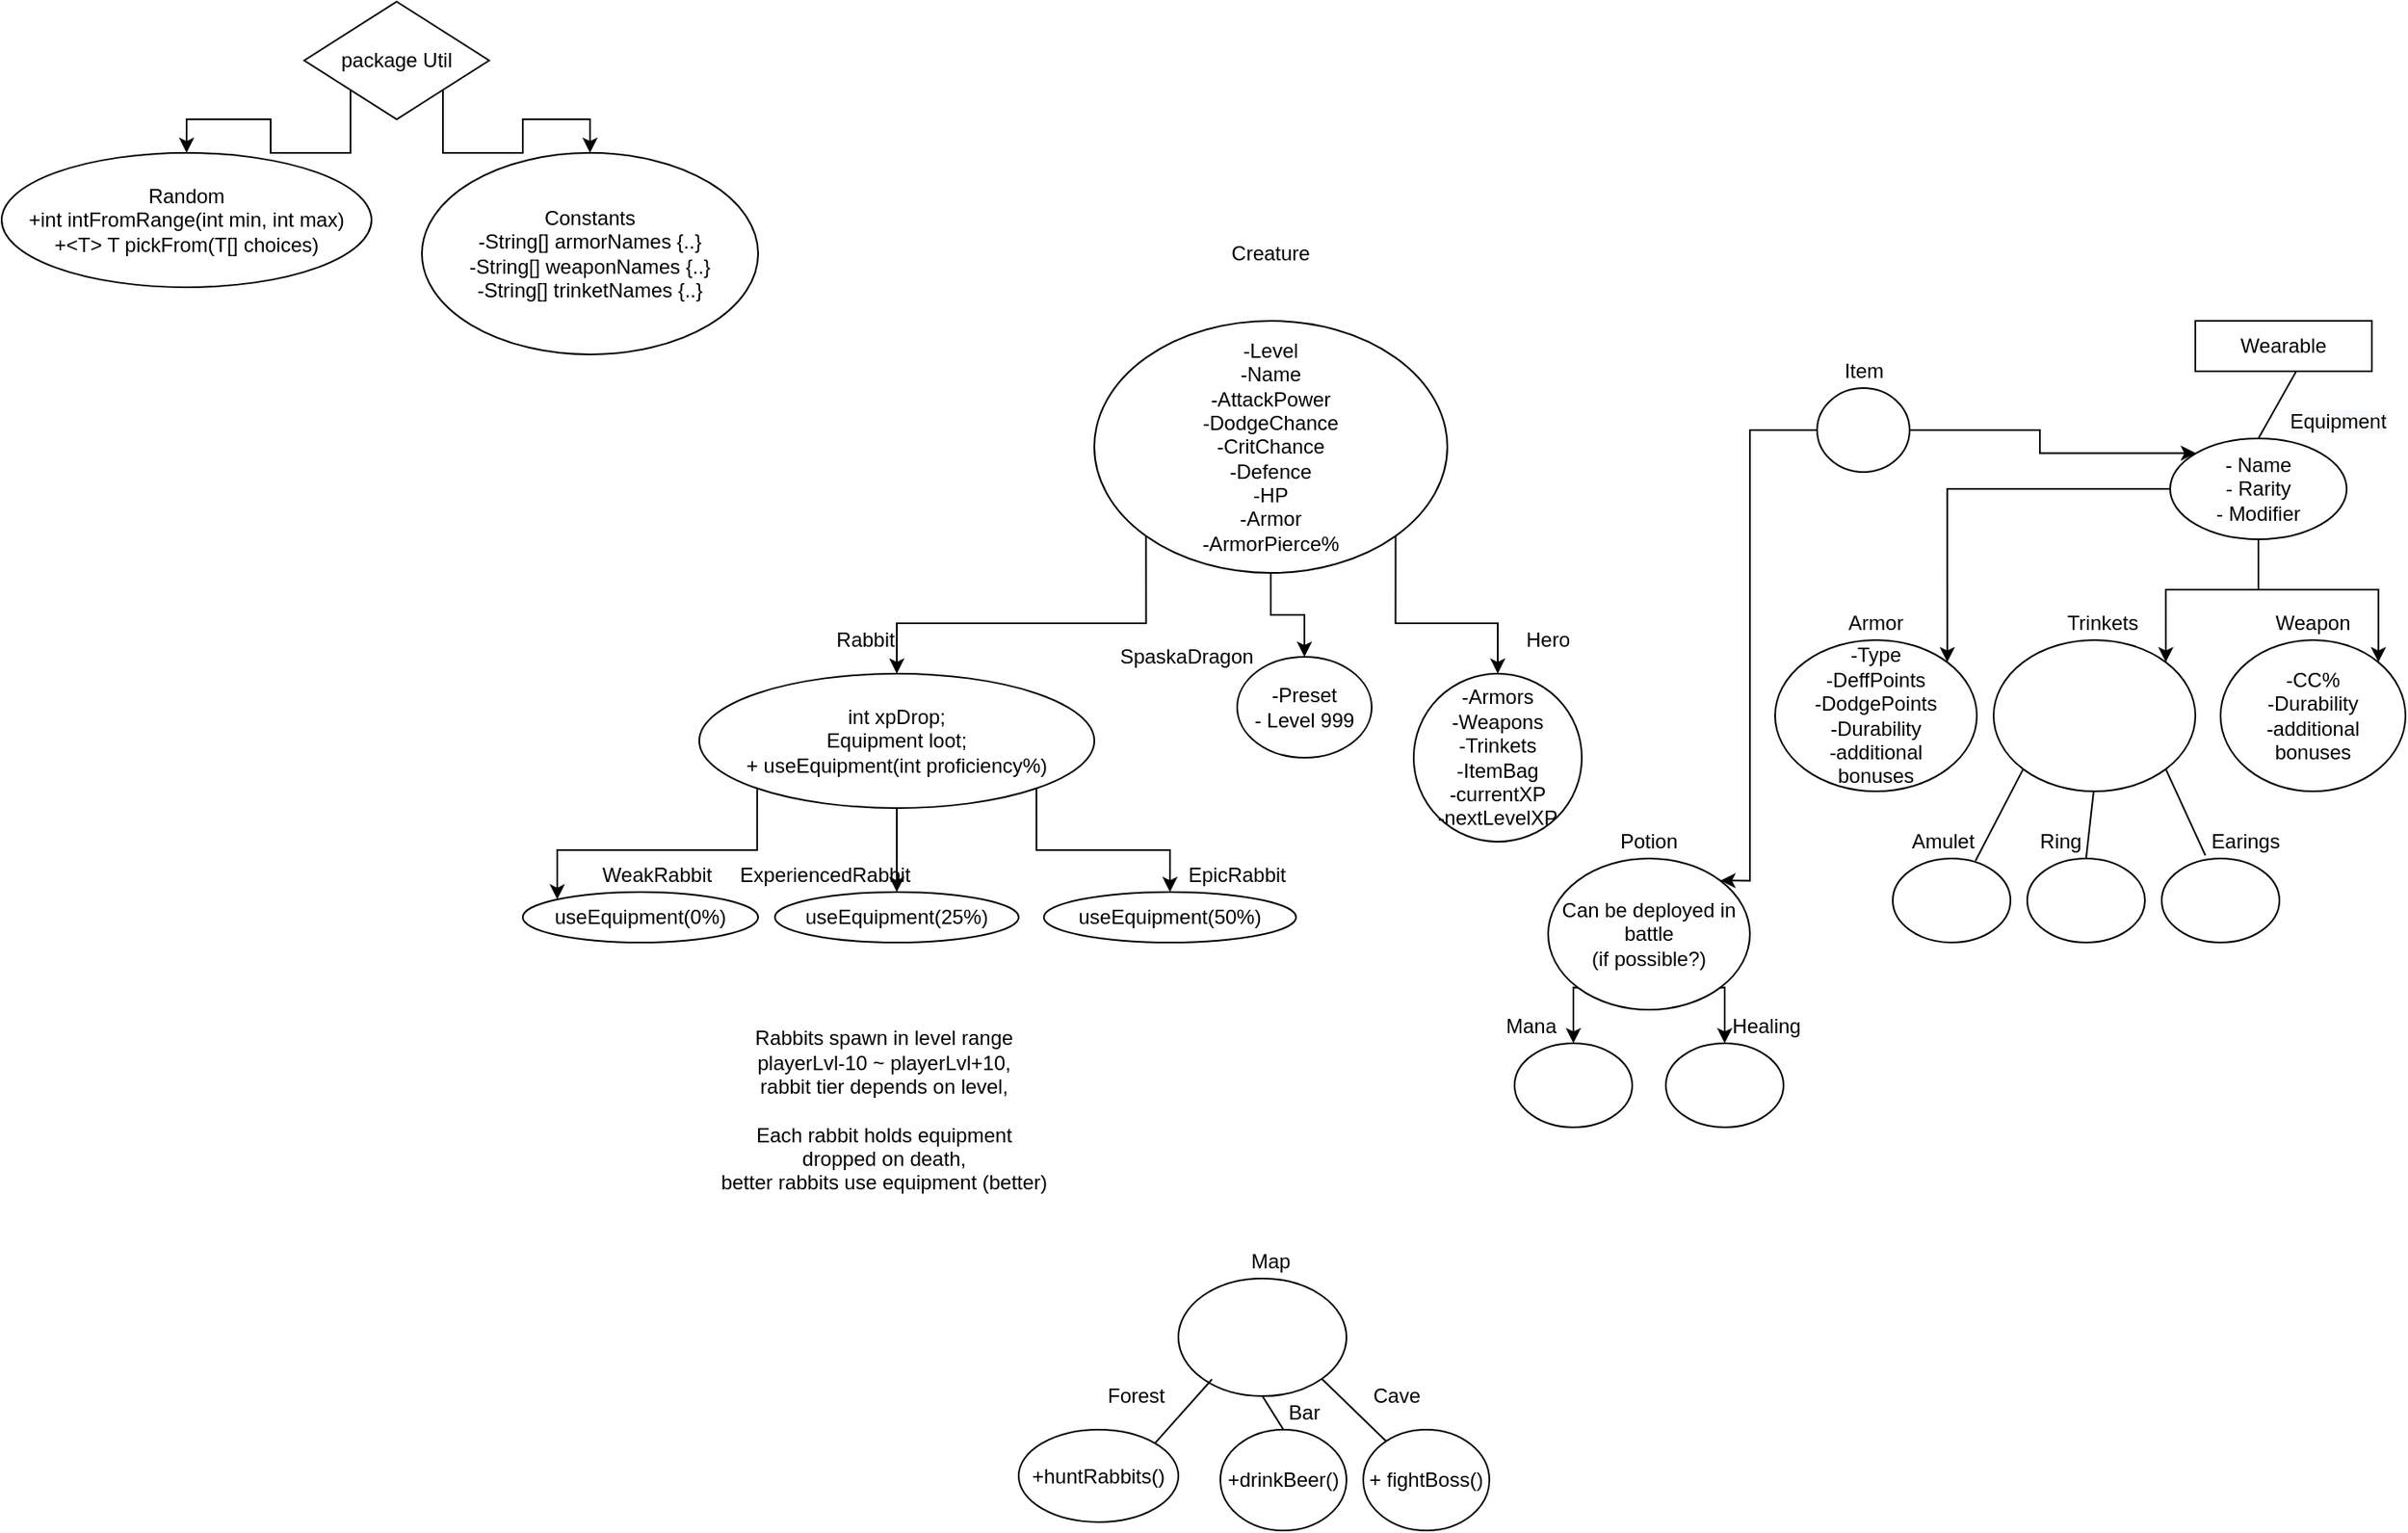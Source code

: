 <mxfile version="14.4.3" type="github"><diagram id="fv7IrmsuW0aD4x_QOSpZ" name="Page-1"><mxGraphModel dx="2272" dy="1866" grid="1" gridSize="10" guides="1" tooltips="1" connect="1" arrows="1" fold="1" page="1" pageScale="1" pageWidth="850" pageHeight="1100" math="0" shadow="0"><root><mxCell id="0"/><mxCell id="1" parent="0"/><mxCell id="8aRElEC_bRIapwfEj3z_-32" style="edgeStyle=orthogonalEdgeStyle;rounded=0;orthogonalLoop=1;jettySize=auto;html=1;exitX=0;exitY=1;exitDx=0;exitDy=0;" parent="1" source="P9mYB6ckKrJhVpk9WEPi-1" target="P9mYB6ckKrJhVpk9WEPi-7" edge="1"><mxGeometry relative="1" as="geometry"/></mxCell><mxCell id="8aRElEC_bRIapwfEj3z_-33" style="edgeStyle=orthogonalEdgeStyle;rounded=0;orthogonalLoop=1;jettySize=auto;html=1;exitX=0.5;exitY=1;exitDx=0;exitDy=0;entryX=0.5;entryY=0;entryDx=0;entryDy=0;" parent="1" source="P9mYB6ckKrJhVpk9WEPi-1" target="P9mYB6ckKrJhVpk9WEPi-10" edge="1"><mxGeometry relative="1" as="geometry"/></mxCell><mxCell id="8aRElEC_bRIapwfEj3z_-34" style="edgeStyle=orthogonalEdgeStyle;rounded=0;orthogonalLoop=1;jettySize=auto;html=1;exitX=1;exitY=1;exitDx=0;exitDy=0;" parent="1" source="P9mYB6ckKrJhVpk9WEPi-1" target="P9mYB6ckKrJhVpk9WEPi-14" edge="1"><mxGeometry relative="1" as="geometry"/></mxCell><mxCell id="P9mYB6ckKrJhVpk9WEPi-1" value="-Level&lt;br style=&quot;text-align: left&quot;&gt;&lt;span style=&quot;text-align: left&quot;&gt;-Name&lt;/span&gt;&lt;br style=&quot;text-align: left&quot;&gt;&lt;span style=&quot;text-align: left&quot;&gt;-AttackPower&lt;/span&gt;&lt;br style=&quot;text-align: left&quot;&gt;&lt;span style=&quot;text-align: left&quot;&gt;-DodgeChance&lt;/span&gt;&lt;br style=&quot;text-align: left&quot;&gt;&lt;span style=&quot;text-align: left&quot;&gt;-CritChance&lt;/span&gt;&lt;br style=&quot;text-align: left&quot;&gt;&lt;span style=&quot;text-align: left&quot;&gt;-Defence&lt;/span&gt;&lt;br style=&quot;text-align: left&quot;&gt;&lt;span style=&quot;text-align: left&quot;&gt;-HP&lt;/span&gt;&lt;br style=&quot;text-align: left&quot;&gt;&lt;span style=&quot;text-align: left&quot;&gt;-Armor&lt;/span&gt;&lt;br style=&quot;text-align: left&quot;&gt;&lt;span style=&quot;text-align: left&quot;&gt;-ArmorPierce%&lt;br&gt;&lt;/span&gt;" style="ellipse;whiteSpace=wrap;html=1;" parent="1" vertex="1"><mxGeometry x="70" width="210" height="150" as="geometry"/></mxCell><mxCell id="P9mYB6ckKrJhVpk9WEPi-2" value="Creature" style="text;html=1;strokeColor=none;fillColor=none;align=center;verticalAlign=middle;whiteSpace=wrap;rounded=0;" parent="1" vertex="1"><mxGeometry x="155" y="-50" width="40" height="20" as="geometry"/></mxCell><mxCell id="8aRElEC_bRIapwfEj3z_-25" style="edgeStyle=orthogonalEdgeStyle;rounded=0;orthogonalLoop=1;jettySize=auto;html=1;exitX=0;exitY=1;exitDx=0;exitDy=0;entryX=0;entryY=0;entryDx=0;entryDy=0;" parent="1" source="P9mYB6ckKrJhVpk9WEPi-7" target="P9mYB6ckKrJhVpk9WEPi-32" edge="1"><mxGeometry relative="1" as="geometry"><Array as="points"><mxPoint x="-131" y="315"/><mxPoint x="-249" y="315"/></Array></mxGeometry></mxCell><mxCell id="8aRElEC_bRIapwfEj3z_-26" style="edgeStyle=orthogonalEdgeStyle;rounded=0;orthogonalLoop=1;jettySize=auto;html=1;exitX=0.5;exitY=1;exitDx=0;exitDy=0;" parent="1" source="P9mYB6ckKrJhVpk9WEPi-7" target="P9mYB6ckKrJhVpk9WEPi-36" edge="1"><mxGeometry relative="1" as="geometry"/></mxCell><mxCell id="8aRElEC_bRIapwfEj3z_-27" style="edgeStyle=orthogonalEdgeStyle;rounded=0;orthogonalLoop=1;jettySize=auto;html=1;exitX=1;exitY=1;exitDx=0;exitDy=0;entryX=0.5;entryY=0;entryDx=0;entryDy=0;" parent="1" source="P9mYB6ckKrJhVpk9WEPi-7" target="P9mYB6ckKrJhVpk9WEPi-37" edge="1"><mxGeometry relative="1" as="geometry"/></mxCell><mxCell id="P9mYB6ckKrJhVpk9WEPi-7" value="int xpDrop;&lt;br&gt;Equipment loot;&lt;br&gt;+ useEquipment(int proficiency%)" style="ellipse;whiteSpace=wrap;html=1;" parent="1" vertex="1"><mxGeometry x="-165" y="210" width="235" height="80" as="geometry"/></mxCell><mxCell id="P9mYB6ckKrJhVpk9WEPi-8" value="Rabbit" style="text;html=1;strokeColor=none;fillColor=none;align=center;verticalAlign=middle;whiteSpace=wrap;rounded=0;" parent="1" vertex="1"><mxGeometry x="-86.25" y="180" width="40" height="20" as="geometry"/></mxCell><mxCell id="P9mYB6ckKrJhVpk9WEPi-10" value="&lt;span&gt;-Preset&lt;/span&gt;&lt;br&gt;&lt;span&gt;- Level 999&lt;/span&gt;" style="ellipse;whiteSpace=wrap;html=1;" parent="1" vertex="1"><mxGeometry x="155" y="200" width="80" height="60" as="geometry"/></mxCell><mxCell id="P9mYB6ckKrJhVpk9WEPi-12" value="SpaskaDragon" style="text;html=1;strokeColor=none;fillColor=none;align=center;verticalAlign=middle;whiteSpace=wrap;rounded=0;" parent="1" vertex="1"><mxGeometry x="105" y="190" width="40" height="20" as="geometry"/></mxCell><mxCell id="P9mYB6ckKrJhVpk9WEPi-14" value="&lt;span&gt;-Armors&lt;/span&gt;&lt;br&gt;&lt;span&gt;-Weapons&lt;/span&gt;&lt;br&gt;&lt;span&gt;-Trinkets&lt;/span&gt;&lt;br&gt;&lt;span&gt;-ItemBag&lt;br&gt;-currentXP&lt;br&gt;-nextLevelXP&lt;br&gt;&lt;/span&gt;" style="ellipse;whiteSpace=wrap;html=1;" parent="1" vertex="1"><mxGeometry x="260" y="210" width="100" height="100" as="geometry"/></mxCell><mxCell id="P9mYB6ckKrJhVpk9WEPi-17" value="Hero" style="text;html=1;strokeColor=none;fillColor=none;align=center;verticalAlign=middle;whiteSpace=wrap;rounded=0;" parent="1" vertex="1"><mxGeometry x="320" y="180" width="40" height="20" as="geometry"/></mxCell><mxCell id="P9mYB6ckKrJhVpk9WEPi-19" style="edgeStyle=orthogonalEdgeStyle;rounded=0;orthogonalLoop=1;jettySize=auto;html=1;exitX=0.5;exitY=1;exitDx=0;exitDy=0;" parent="1" source="P9mYB6ckKrJhVpk9WEPi-17" target="P9mYB6ckKrJhVpk9WEPi-17" edge="1"><mxGeometry relative="1" as="geometry"/></mxCell><mxCell id="P9mYB6ckKrJhVpk9WEPi-20" value="-Type&lt;br&gt;-DeffPoints&lt;br&gt;-DodgePoints&lt;br&gt;-Durability&lt;br&gt;-additional&lt;br&gt;bonuses" style="ellipse;whiteSpace=wrap;html=1;" parent="1" vertex="1"><mxGeometry x="475" y="190" width="120" height="90" as="geometry"/></mxCell><mxCell id="P9mYB6ckKrJhVpk9WEPi-21" value="Armor" style="text;html=1;strokeColor=none;fillColor=none;align=center;verticalAlign=middle;whiteSpace=wrap;rounded=0;" parent="1" vertex="1"><mxGeometry x="515" y="170" width="40" height="20" as="geometry"/></mxCell><mxCell id="P9mYB6ckKrJhVpk9WEPi-25" style="edgeStyle=orthogonalEdgeStyle;rounded=0;orthogonalLoop=1;jettySize=auto;html=1;exitX=0.5;exitY=1;exitDx=0;exitDy=0;" parent="1" edge="1"><mxGeometry relative="1" as="geometry"><mxPoint x="310" y="280.0" as="sourcePoint"/><mxPoint x="310" y="280.0" as="targetPoint"/></mxGeometry></mxCell><mxCell id="P9mYB6ckKrJhVpk9WEPi-32" value="useEquipment(0%)" style="ellipse;whiteSpace=wrap;html=1;" parent="1" vertex="1"><mxGeometry x="-270" y="340" width="140" height="30" as="geometry"/></mxCell><mxCell id="P9mYB6ckKrJhVpk9WEPi-33" value="WeakRabbit" style="text;html=1;strokeColor=none;fillColor=none;align=center;verticalAlign=middle;whiteSpace=wrap;rounded=0;" parent="1" vertex="1"><mxGeometry x="-230" y="320" width="80" height="20" as="geometry"/></mxCell><mxCell id="P9mYB6ckKrJhVpk9WEPi-36" value="useEquipment(25%)" style="ellipse;whiteSpace=wrap;html=1;" parent="1" vertex="1"><mxGeometry x="-120" y="340" width="145" height="30" as="geometry"/></mxCell><mxCell id="P9mYB6ckKrJhVpk9WEPi-37" value="useEquipment(50%)" style="ellipse;whiteSpace=wrap;html=1;" parent="1" vertex="1"><mxGeometry x="40" y="340" width="150" height="30" as="geometry"/></mxCell><mxCell id="P9mYB6ckKrJhVpk9WEPi-38" value="ExperiencedRabbit" style="text;html=1;strokeColor=none;fillColor=none;align=center;verticalAlign=middle;whiteSpace=wrap;rounded=0;" parent="1" vertex="1"><mxGeometry x="-130" y="320" width="80" height="20" as="geometry"/></mxCell><mxCell id="P9mYB6ckKrJhVpk9WEPi-41" value="EpicRabbit" style="text;html=1;strokeColor=none;fillColor=none;align=center;verticalAlign=middle;whiteSpace=wrap;rounded=0;" parent="1" vertex="1"><mxGeometry x="105" y="320" width="100" height="20" as="geometry"/></mxCell><mxCell id="P9mYB6ckKrJhVpk9WEPi-44" value="-CC%&lt;br&gt;-Durability&lt;br&gt;-additional&lt;br&gt;bonuses" style="ellipse;whiteSpace=wrap;html=1;" parent="1" vertex="1"><mxGeometry x="740" y="190" width="110" height="90" as="geometry"/></mxCell><mxCell id="P9mYB6ckKrJhVpk9WEPi-45" value="Weapon" style="text;html=1;strokeColor=none;fillColor=none;align=center;verticalAlign=middle;whiteSpace=wrap;rounded=0;" parent="1" vertex="1"><mxGeometry x="775" y="170" width="40" height="20" as="geometry"/></mxCell><mxCell id="P9mYB6ckKrJhVpk9WEPi-46" value="Wearable" style="rounded=0;whiteSpace=wrap;html=1;" parent="1" vertex="1"><mxGeometry x="725" width="105" height="30" as="geometry"/></mxCell><mxCell id="P9mYB6ckKrJhVpk9WEPi-51" value="" style="ellipse;whiteSpace=wrap;html=1;" parent="1" vertex="1"><mxGeometry x="605" y="190" width="120" height="90" as="geometry"/></mxCell><mxCell id="P9mYB6ckKrJhVpk9WEPi-53" value="" style="endArrow=none;html=1;entryX=0;entryY=1;entryDx=0;entryDy=0;exitX=0.703;exitY=0.028;exitDx=0;exitDy=0;exitPerimeter=0;" parent="1" source="P9mYB6ckKrJhVpk9WEPi-54" target="P9mYB6ckKrJhVpk9WEPi-51" edge="1"><mxGeometry width="50" height="50" relative="1" as="geometry"><mxPoint x="525" y="310" as="sourcePoint"/><mxPoint x="545" y="280" as="targetPoint"/></mxGeometry></mxCell><mxCell id="P9mYB6ckKrJhVpk9WEPi-54" value="" style="ellipse;whiteSpace=wrap;html=1;" parent="1" vertex="1"><mxGeometry x="545" y="320" width="70" height="50" as="geometry"/></mxCell><mxCell id="P9mYB6ckKrJhVpk9WEPi-55" value="Amulet" style="text;html=1;strokeColor=none;fillColor=none;align=center;verticalAlign=middle;whiteSpace=wrap;rounded=0;" parent="1" vertex="1"><mxGeometry x="555" y="300" width="40" height="20" as="geometry"/></mxCell><mxCell id="P9mYB6ckKrJhVpk9WEPi-56" value="Ring" style="text;html=1;strokeColor=none;fillColor=none;align=center;verticalAlign=middle;whiteSpace=wrap;rounded=0;" parent="1" vertex="1"><mxGeometry x="625" y="300" width="40" height="20" as="geometry"/></mxCell><mxCell id="P9mYB6ckKrJhVpk9WEPi-57" value="" style="endArrow=none;html=1;exitX=0.5;exitY=0;exitDx=0;exitDy=0;" parent="1" source="P9mYB6ckKrJhVpk9WEPi-59" edge="1"><mxGeometry width="50" height="50" relative="1" as="geometry"><mxPoint x="664.5" y="310" as="sourcePoint"/><mxPoint x="664.5" y="280" as="targetPoint"/></mxGeometry></mxCell><mxCell id="P9mYB6ckKrJhVpk9WEPi-59" value="" style="ellipse;whiteSpace=wrap;html=1;" parent="1" vertex="1"><mxGeometry x="625" y="320" width="70" height="50" as="geometry"/></mxCell><mxCell id="P9mYB6ckKrJhVpk9WEPi-60" value="Earings" style="text;html=1;strokeColor=none;fillColor=none;align=center;verticalAlign=middle;whiteSpace=wrap;rounded=0;" parent="1" vertex="1"><mxGeometry x="735" y="300" width="40" height="20" as="geometry"/></mxCell><mxCell id="P9mYB6ckKrJhVpk9WEPi-61" value="" style="endArrow=none;html=1;entryX=1;entryY=1;entryDx=0;entryDy=0;exitX=0.371;exitY=-0.036;exitDx=0;exitDy=0;exitPerimeter=0;" parent="1" source="P9mYB6ckKrJhVpk9WEPi-62" target="P9mYB6ckKrJhVpk9WEPi-51" edge="1"><mxGeometry width="50" height="50" relative="1" as="geometry"><mxPoint x="665" y="310" as="sourcePoint"/><mxPoint x="635" y="270" as="targetPoint"/></mxGeometry></mxCell><mxCell id="P9mYB6ckKrJhVpk9WEPi-62" value="" style="ellipse;whiteSpace=wrap;html=1;" parent="1" vertex="1"><mxGeometry x="705" y="320" width="70" height="50" as="geometry"/></mxCell><mxCell id="P9mYB6ckKrJhVpk9WEPi-64" value="" style="ellipse;whiteSpace=wrap;html=1;" parent="1" vertex="1"><mxGeometry x="120" y="570" width="100" height="70" as="geometry"/></mxCell><mxCell id="P9mYB6ckKrJhVpk9WEPi-65" value="" style="endArrow=none;html=1;entryX=0.2;entryY=0.857;entryDx=0;entryDy=0;entryPerimeter=0;exitX=1;exitY=0;exitDx=0;exitDy=0;" parent="1" source="P9mYB6ckKrJhVpk9WEPi-75" target="P9mYB6ckKrJhVpk9WEPi-64" edge="1"><mxGeometry width="50" height="50" relative="1" as="geometry"><mxPoint x="60" y="600" as="sourcePoint"/><mxPoint x="90" y="570" as="targetPoint"/></mxGeometry></mxCell><mxCell id="P9mYB6ckKrJhVpk9WEPi-66" value="" style="endArrow=none;html=1;exitX=0.5;exitY=0;exitDx=0;exitDy=0;entryX=0.5;entryY=1;entryDx=0;entryDy=0;" parent="1" source="P9mYB6ckKrJhVpk9WEPi-73" target="P9mYB6ckKrJhVpk9WEPi-64" edge="1"><mxGeometry width="50" height="50" relative="1" as="geometry"><mxPoint x="155" y="720" as="sourcePoint"/><mxPoint x="155" y="660" as="targetPoint"/></mxGeometry></mxCell><mxCell id="P9mYB6ckKrJhVpk9WEPi-67" value="" style="endArrow=none;html=1;entryX=1;entryY=1;entryDx=0;entryDy=0;" parent="1" source="P9mYB6ckKrJhVpk9WEPi-74" target="P9mYB6ckKrJhVpk9WEPi-64" edge="1"><mxGeometry width="50" height="50" relative="1" as="geometry"><mxPoint x="210" y="700" as="sourcePoint"/><mxPoint x="185" y="680" as="targetPoint"/></mxGeometry></mxCell><mxCell id="P9mYB6ckKrJhVpk9WEPi-68" value="Forest" style="text;html=1;strokeColor=none;fillColor=none;align=center;verticalAlign=middle;whiteSpace=wrap;rounded=0;" parent="1" vertex="1"><mxGeometry x="75" y="630" width="40" height="20" as="geometry"/></mxCell><mxCell id="P9mYB6ckKrJhVpk9WEPi-70" value="Bar" style="text;html=1;strokeColor=none;fillColor=none;align=center;verticalAlign=middle;whiteSpace=wrap;rounded=0;" parent="1" vertex="1"><mxGeometry x="175" y="640" width="40" height="20" as="geometry"/></mxCell><mxCell id="P9mYB6ckKrJhVpk9WEPi-71" value="Cave" style="text;html=1;strokeColor=none;fillColor=none;align=center;verticalAlign=middle;whiteSpace=wrap;rounded=0;" parent="1" vertex="1"><mxGeometry x="230" y="630" width="40" height="20" as="geometry"/></mxCell><mxCell id="P9mYB6ckKrJhVpk9WEPi-73" value="+drinkBeer()" style="ellipse;whiteSpace=wrap;html=1;" parent="1" vertex="1"><mxGeometry x="145" y="660" width="75" height="60" as="geometry"/></mxCell><mxCell id="P9mYB6ckKrJhVpk9WEPi-74" value="+ fightBoss()" style="ellipse;whiteSpace=wrap;html=1;" parent="1" vertex="1"><mxGeometry x="230" y="660" width="75" height="60" as="geometry"/></mxCell><mxCell id="P9mYB6ckKrJhVpk9WEPi-75" value="+huntRabbits()" style="ellipse;whiteSpace=wrap;html=1;" parent="1" vertex="1"><mxGeometry x="25" y="660" width="95" height="55" as="geometry"/></mxCell><mxCell id="P9mYB6ckKrJhVpk9WEPi-88" style="edgeStyle=orthogonalEdgeStyle;rounded=0;orthogonalLoop=1;jettySize=auto;html=1;exitX=0;exitY=0.5;exitDx=0;exitDy=0;entryX=1;entryY=0;entryDx=0;entryDy=0;" parent="1" source="P9mYB6ckKrJhVpk9WEPi-80" target="P9mYB6ckKrJhVpk9WEPi-87" edge="1"><mxGeometry relative="1" as="geometry"><Array as="points"><mxPoint x="460" y="65"/><mxPoint x="460" y="333"/></Array></mxGeometry></mxCell><mxCell id="8aRElEC_bRIapwfEj3z_-14" style="edgeStyle=orthogonalEdgeStyle;rounded=0;orthogonalLoop=1;jettySize=auto;html=1;entryX=0;entryY=0;entryDx=0;entryDy=0;" parent="1" source="P9mYB6ckKrJhVpk9WEPi-80" target="8aRElEC_bRIapwfEj3z_-6" edge="1"><mxGeometry relative="1" as="geometry"/></mxCell><mxCell id="P9mYB6ckKrJhVpk9WEPi-80" value="" style="ellipse;whiteSpace=wrap;html=1;" parent="1" vertex="1"><mxGeometry x="500" y="40" width="55" height="50" as="geometry"/></mxCell><mxCell id="P9mYB6ckKrJhVpk9WEPi-81" value="Item" style="text;html=1;strokeColor=none;fillColor=none;align=center;verticalAlign=middle;whiteSpace=wrap;rounded=0;" parent="1" vertex="1"><mxGeometry x="507.5" y="20" width="40" height="20" as="geometry"/></mxCell><mxCell id="P9mYB6ckKrJhVpk9WEPi-95" style="edgeStyle=orthogonalEdgeStyle;rounded=0;orthogonalLoop=1;jettySize=auto;html=1;exitX=0;exitY=1;exitDx=0;exitDy=0;entryX=0.5;entryY=0;entryDx=0;entryDy=0;" parent="1" source="P9mYB6ckKrJhVpk9WEPi-87" target="P9mYB6ckKrJhVpk9WEPi-91" edge="1"><mxGeometry relative="1" as="geometry"/></mxCell><mxCell id="P9mYB6ckKrJhVpk9WEPi-96" style="edgeStyle=orthogonalEdgeStyle;rounded=0;orthogonalLoop=1;jettySize=auto;html=1;exitX=1;exitY=1;exitDx=0;exitDy=0;entryX=0.5;entryY=0;entryDx=0;entryDy=0;" parent="1" source="P9mYB6ckKrJhVpk9WEPi-87" target="P9mYB6ckKrJhVpk9WEPi-90" edge="1"><mxGeometry relative="1" as="geometry"/></mxCell><mxCell id="P9mYB6ckKrJhVpk9WEPi-87" value="&lt;span&gt;Can be deployed in battle&lt;/span&gt;&lt;br&gt;&lt;span&gt;(if possible?)&lt;/span&gt;" style="ellipse;whiteSpace=wrap;html=1;" parent="1" vertex="1"><mxGeometry x="340" y="320" width="120" height="90" as="geometry"/></mxCell><mxCell id="P9mYB6ckKrJhVpk9WEPi-89" value="Potion" style="text;html=1;strokeColor=none;fillColor=none;align=center;verticalAlign=middle;whiteSpace=wrap;rounded=0;" parent="1" vertex="1"><mxGeometry x="380" y="300" width="40" height="20" as="geometry"/></mxCell><mxCell id="P9mYB6ckKrJhVpk9WEPi-90" value="" style="ellipse;whiteSpace=wrap;html=1;" parent="1" vertex="1"><mxGeometry x="410" y="430" width="70" height="50" as="geometry"/></mxCell><mxCell id="P9mYB6ckKrJhVpk9WEPi-91" value="" style="ellipse;whiteSpace=wrap;html=1;" parent="1" vertex="1"><mxGeometry x="320" y="430" width="70" height="50" as="geometry"/></mxCell><mxCell id="P9mYB6ckKrJhVpk9WEPi-52" value="Trinkets" style="text;html=1;strokeColor=none;fillColor=none;align=center;verticalAlign=middle;whiteSpace=wrap;rounded=0;" parent="1" vertex="1"><mxGeometry x="650" y="170" width="40" height="20" as="geometry"/></mxCell><mxCell id="P9mYB6ckKrJhVpk9WEPi-97" value="Healing" style="text;html=1;strokeColor=none;fillColor=none;align=center;verticalAlign=middle;whiteSpace=wrap;rounded=0;" parent="1" vertex="1"><mxGeometry x="450" y="410" width="40" height="20" as="geometry"/></mxCell><mxCell id="P9mYB6ckKrJhVpk9WEPi-98" value="Mana" style="text;html=1;strokeColor=none;fillColor=none;align=center;verticalAlign=middle;whiteSpace=wrap;rounded=0;" parent="1" vertex="1"><mxGeometry x="310" y="410" width="40" height="20" as="geometry"/></mxCell><mxCell id="P9mYB6ckKrJhVpk9WEPi-105" value="Map" style="text;html=1;strokeColor=none;fillColor=none;align=center;verticalAlign=middle;whiteSpace=wrap;rounded=0;" parent="1" vertex="1"><mxGeometry x="155" y="550" width="40" height="20" as="geometry"/></mxCell><mxCell id="8aRElEC_bRIapwfEj3z_-10" value="" style="edgeStyle=orthogonalEdgeStyle;rounded=0;orthogonalLoop=1;jettySize=auto;html=1;entryX=1;entryY=0;entryDx=0;entryDy=0;" parent="1" source="8aRElEC_bRIapwfEj3z_-6" target="P9mYB6ckKrJhVpk9WEPi-20" edge="1"><mxGeometry relative="1" as="geometry"/></mxCell><mxCell id="8aRElEC_bRIapwfEj3z_-11" value="" style="edgeStyle=orthogonalEdgeStyle;rounded=0;orthogonalLoop=1;jettySize=auto;html=1;entryX=1;entryY=0;entryDx=0;entryDy=0;" parent="1" source="8aRElEC_bRIapwfEj3z_-6" target="P9mYB6ckKrJhVpk9WEPi-44" edge="1"><mxGeometry relative="1" as="geometry"/></mxCell><mxCell id="8aRElEC_bRIapwfEj3z_-12" style="edgeStyle=orthogonalEdgeStyle;rounded=0;orthogonalLoop=1;jettySize=auto;html=1;entryX=1;entryY=0;entryDx=0;entryDy=0;" parent="1" source="8aRElEC_bRIapwfEj3z_-6" target="P9mYB6ckKrJhVpk9WEPi-51" edge="1"><mxGeometry relative="1" as="geometry"/></mxCell><mxCell id="8aRElEC_bRIapwfEj3z_-6" value="- Name&lt;br&gt;- Rarity&lt;br&gt;- Modifier" style="ellipse;whiteSpace=wrap;html=1;" parent="1" vertex="1"><mxGeometry x="710" y="70" width="105" height="60" as="geometry"/></mxCell><mxCell id="8aRElEC_bRIapwfEj3z_-7" value="&#10;&#10;&lt;span style=&quot;color: rgb(0, 0, 0); font-family: helvetica; font-size: 12px; font-style: normal; font-weight: 400; letter-spacing: normal; text-align: center; text-indent: 0px; text-transform: none; word-spacing: 0px; background-color: rgb(248, 249, 250); display: inline; float: none;&quot;&gt;Equipment&lt;/span&gt;&#10;&#10;" style="text;html=1;strokeColor=none;fillColor=none;align=center;verticalAlign=middle;whiteSpace=wrap;rounded=0;" parent="1" vertex="1"><mxGeometry x="790" y="50" width="40" height="20" as="geometry"/></mxCell><mxCell id="8aRElEC_bRIapwfEj3z_-8" value="" style="endArrow=none;html=1;exitX=0.5;exitY=0;exitDx=0;exitDy=0;" parent="1" source="8aRElEC_bRIapwfEj3z_-6" edge="1"><mxGeometry width="50" height="50" relative="1" as="geometry"><mxPoint x="735" y="80" as="sourcePoint"/><mxPoint x="785" y="30" as="targetPoint"/></mxGeometry></mxCell><mxCell id="8aRElEC_bRIapwfEj3z_-22" value="Rabbits spawn in level range playerLvl-10 ~ playerLvl+10,&lt;br&gt;rabbit tier depends on level,&lt;br&gt;&lt;br&gt;Each rabbit holds equipment&lt;br&gt;dropped on death,&lt;br&gt;better rabbits use equipment (better)" style="text;html=1;strokeColor=none;fillColor=none;align=center;verticalAlign=middle;whiteSpace=wrap;rounded=0;" parent="1" vertex="1"><mxGeometry x="-160" y="420" width="210" height="100" as="geometry"/></mxCell><mxCell id="8aRElEC_bRIapwfEj3z_-42" style="edgeStyle=orthogonalEdgeStyle;rounded=0;orthogonalLoop=1;jettySize=auto;html=1;exitX=0;exitY=1;exitDx=0;exitDy=0;" parent="1" source="8aRElEC_bRIapwfEj3z_-39" target="8aRElEC_bRIapwfEj3z_-40" edge="1"><mxGeometry relative="1" as="geometry"/></mxCell><mxCell id="8aRElEC_bRIapwfEj3z_-43" style="edgeStyle=orthogonalEdgeStyle;rounded=0;orthogonalLoop=1;jettySize=auto;html=1;exitX=1;exitY=1;exitDx=0;exitDy=0;entryX=0.5;entryY=0;entryDx=0;entryDy=0;" parent="1" source="8aRElEC_bRIapwfEj3z_-39" target="8aRElEC_bRIapwfEj3z_-41" edge="1"><mxGeometry relative="1" as="geometry"/></mxCell><mxCell id="8aRElEC_bRIapwfEj3z_-39" value="package Util" style="rhombus;whiteSpace=wrap;html=1;" parent="1" vertex="1"><mxGeometry x="-400" y="-190" width="110" height="70" as="geometry"/></mxCell><mxCell id="8aRElEC_bRIapwfEj3z_-40" value="Random&lt;br&gt;+int intFromRange(int min, int max)&lt;br&gt;+&amp;lt;T&amp;gt; T pickFrom(T[] choices)" style="ellipse;whiteSpace=wrap;html=1;" parent="1" vertex="1"><mxGeometry x="-580" y="-100" width="220" height="80" as="geometry"/></mxCell><mxCell id="8aRElEC_bRIapwfEj3z_-41" value="Constants&lt;br&gt;-String[] armorNames {..}&lt;br&gt;-String[] weaponNames {..}&lt;br&gt;-String[] trinketNames {..}" style="ellipse;whiteSpace=wrap;html=1;" parent="1" vertex="1"><mxGeometry x="-330" y="-100" width="200" height="120" as="geometry"/></mxCell></root></mxGraphModel></diagram></mxfile>